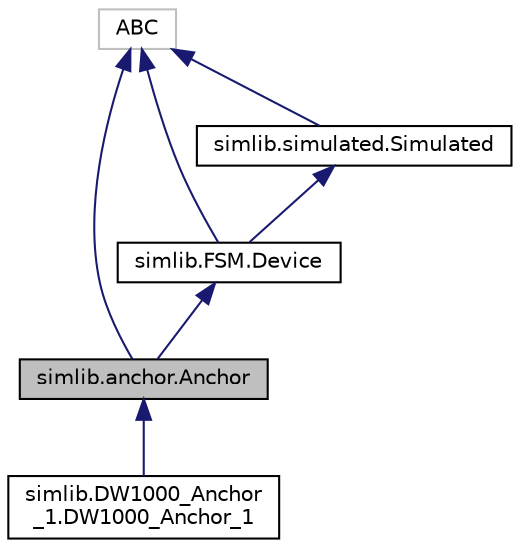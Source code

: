 digraph "simlib.anchor.Anchor"
{
  edge [fontname="Helvetica",fontsize="10",labelfontname="Helvetica",labelfontsize="10"];
  node [fontname="Helvetica",fontsize="10",shape=record];
  Node0 [label="simlib.anchor.Anchor",height=0.2,width=0.4,color="black", fillcolor="grey75", style="filled", fontcolor="black"];
  Node1 -> Node0 [dir="back",color="midnightblue",fontsize="10",style="solid",fontname="Helvetica"];
  Node1 [label="simlib.FSM.Device",height=0.2,width=0.4,color="black", fillcolor="white", style="filled",URL="$classsimlib_1_1_f_s_m_1_1_device.html"];
  Node2 -> Node1 [dir="back",color="midnightblue",fontsize="10",style="solid",fontname="Helvetica"];
  Node2 [label="simlib.simulated.Simulated",height=0.2,width=0.4,color="black", fillcolor="white", style="filled",URL="$classsimlib_1_1simulated_1_1_simulated.html",tooltip="Classes ##. "];
  Node3 -> Node2 [dir="back",color="midnightblue",fontsize="10",style="solid",fontname="Helvetica"];
  Node3 [label="ABC",height=0.2,width=0.4,color="grey75", fillcolor="white", style="filled"];
  Node3 -> Node1 [dir="back",color="midnightblue",fontsize="10",style="solid",fontname="Helvetica"];
  Node3 -> Node0 [dir="back",color="midnightblue",fontsize="10",style="solid",fontname="Helvetica"];
  Node0 -> Node4 [dir="back",color="midnightblue",fontsize="10",style="solid",fontname="Helvetica"];
  Node4 [label="simlib.DW1000_Anchor\l_1.DW1000_Anchor_1",height=0.2,width=0.4,color="black", fillcolor="white", style="filled",URL="$classsimlib_1_1_d_w1000___anchor__1_1_1_d_w1000___anchor__1.html"];
}
